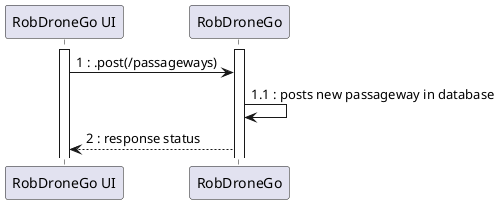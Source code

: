 @startuml
participant "RobDroneGo UI" as UI
participant "RobDroneGo" as API

activate UI
activate API
UI -> API : 1 : .post(/passageways)
API -> API : 1.1 : posts new passageway in database
API --> UI : 2 : response status

@enduml
